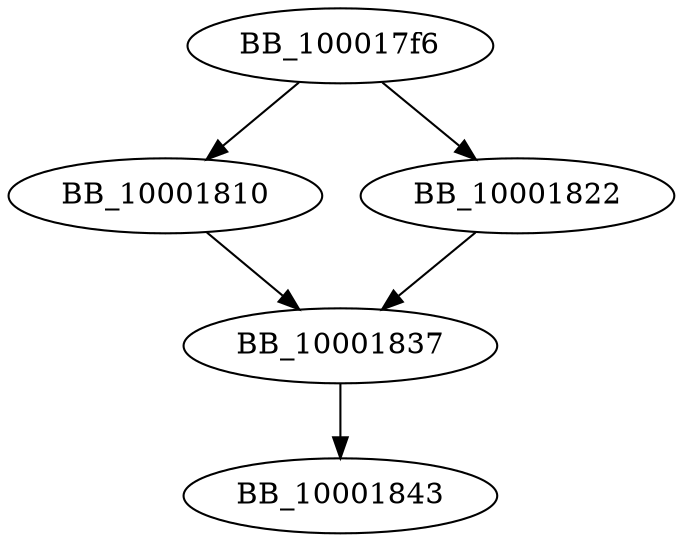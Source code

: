 DiGraph sub_100017F6{
BB_100017f6->BB_10001810
BB_100017f6->BB_10001822
BB_10001810->BB_10001837
BB_10001822->BB_10001837
BB_10001837->BB_10001843
}
